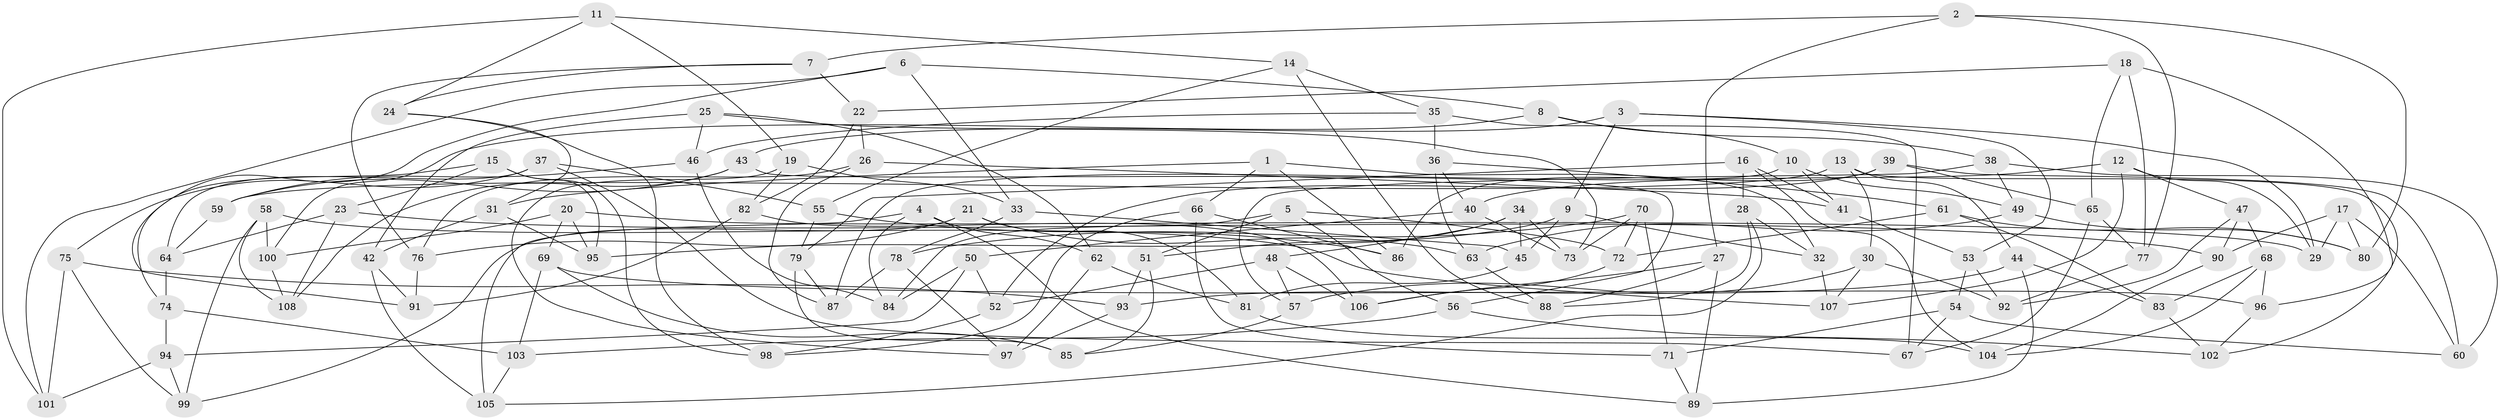 // coarse degree distribution, {8: 0.11363636363636363, 9: 0.09090909090909091, 7: 0.022727272727272728, 6: 0.06818181818181818, 11: 0.045454545454545456, 10: 0.06818181818181818, 4: 0.4772727272727273, 5: 0.045454545454545456, 3: 0.06818181818181818}
// Generated by graph-tools (version 1.1) at 2025/54/03/04/25 22:54:04]
// undirected, 108 vertices, 216 edges
graph export_dot {
  node [color=gray90,style=filled];
  1;
  2;
  3;
  4;
  5;
  6;
  7;
  8;
  9;
  10;
  11;
  12;
  13;
  14;
  15;
  16;
  17;
  18;
  19;
  20;
  21;
  22;
  23;
  24;
  25;
  26;
  27;
  28;
  29;
  30;
  31;
  32;
  33;
  34;
  35;
  36;
  37;
  38;
  39;
  40;
  41;
  42;
  43;
  44;
  45;
  46;
  47;
  48;
  49;
  50;
  51;
  52;
  53;
  54;
  55;
  56;
  57;
  58;
  59;
  60;
  61;
  62;
  63;
  64;
  65;
  66;
  67;
  68;
  69;
  70;
  71;
  72;
  73;
  74;
  75;
  76;
  77;
  78;
  79;
  80;
  81;
  82;
  83;
  84;
  85;
  86;
  87;
  88;
  89;
  90;
  91;
  92;
  93;
  94;
  95;
  96;
  97;
  98;
  99;
  100;
  101;
  102;
  103;
  104;
  105;
  106;
  107;
  108;
  1 -- 66;
  1 -- 32;
  1 -- 86;
  1 -- 31;
  2 -- 7;
  2 -- 27;
  2 -- 77;
  2 -- 80;
  3 -- 9;
  3 -- 53;
  3 -- 43;
  3 -- 29;
  4 -- 105;
  4 -- 62;
  4 -- 89;
  4 -- 84;
  5 -- 72;
  5 -- 51;
  5 -- 84;
  5 -- 56;
  6 -- 8;
  6 -- 33;
  6 -- 101;
  6 -- 91;
  7 -- 24;
  7 -- 76;
  7 -- 22;
  8 -- 10;
  8 -- 100;
  8 -- 38;
  9 -- 95;
  9 -- 32;
  9 -- 45;
  10 -- 49;
  10 -- 87;
  10 -- 41;
  11 -- 24;
  11 -- 101;
  11 -- 14;
  11 -- 19;
  12 -- 107;
  12 -- 47;
  12 -- 29;
  12 -- 40;
  13 -- 30;
  13 -- 102;
  13 -- 44;
  13 -- 59;
  14 -- 88;
  14 -- 55;
  14 -- 35;
  15 -- 95;
  15 -- 98;
  15 -- 23;
  15 -- 74;
  16 -- 104;
  16 -- 41;
  16 -- 28;
  16 -- 79;
  17 -- 60;
  17 -- 80;
  17 -- 29;
  17 -- 90;
  18 -- 96;
  18 -- 77;
  18 -- 65;
  18 -- 22;
  19 -- 97;
  19 -- 33;
  19 -- 82;
  20 -- 69;
  20 -- 100;
  20 -- 95;
  20 -- 29;
  21 -- 76;
  21 -- 99;
  21 -- 81;
  21 -- 63;
  22 -- 26;
  22 -- 82;
  23 -- 90;
  23 -- 108;
  23 -- 64;
  24 -- 98;
  24 -- 31;
  25 -- 46;
  25 -- 62;
  25 -- 42;
  25 -- 73;
  26 -- 87;
  26 -- 76;
  26 -- 41;
  27 -- 89;
  27 -- 106;
  27 -- 88;
  28 -- 105;
  28 -- 88;
  28 -- 32;
  30 -- 92;
  30 -- 57;
  30 -- 107;
  31 -- 95;
  31 -- 42;
  32 -- 107;
  33 -- 78;
  33 -- 45;
  34 -- 73;
  34 -- 51;
  34 -- 45;
  34 -- 48;
  35 -- 46;
  35 -- 36;
  35 -- 67;
  36 -- 61;
  36 -- 63;
  36 -- 40;
  37 -- 75;
  37 -- 55;
  37 -- 64;
  37 -- 67;
  38 -- 60;
  38 -- 57;
  38 -- 49;
  39 -- 52;
  39 -- 65;
  39 -- 86;
  39 -- 60;
  40 -- 73;
  40 -- 50;
  41 -- 53;
  42 -- 105;
  42 -- 91;
  43 -- 59;
  43 -- 56;
  43 -- 108;
  44 -- 89;
  44 -- 93;
  44 -- 83;
  45 -- 81;
  46 -- 84;
  46 -- 59;
  47 -- 68;
  47 -- 90;
  47 -- 92;
  48 -- 57;
  48 -- 106;
  48 -- 52;
  49 -- 63;
  49 -- 80;
  50 -- 52;
  50 -- 94;
  50 -- 84;
  51 -- 85;
  51 -- 93;
  52 -- 98;
  53 -- 54;
  53 -- 92;
  54 -- 67;
  54 -- 60;
  54 -- 71;
  55 -- 86;
  55 -- 79;
  56 -- 103;
  56 -- 102;
  57 -- 85;
  58 -- 108;
  58 -- 100;
  58 -- 99;
  58 -- 107;
  59 -- 64;
  61 -- 83;
  61 -- 72;
  61 -- 80;
  62 -- 97;
  62 -- 81;
  63 -- 88;
  64 -- 74;
  65 -- 77;
  65 -- 67;
  66 -- 71;
  66 -- 98;
  66 -- 86;
  68 -- 83;
  68 -- 96;
  68 -- 104;
  69 -- 85;
  69 -- 96;
  69 -- 103;
  70 -- 71;
  70 -- 72;
  70 -- 73;
  70 -- 78;
  71 -- 89;
  72 -- 106;
  74 -- 103;
  74 -- 94;
  75 -- 101;
  75 -- 99;
  75 -- 93;
  76 -- 91;
  77 -- 92;
  78 -- 97;
  78 -- 87;
  79 -- 87;
  79 -- 85;
  81 -- 104;
  82 -- 91;
  82 -- 106;
  83 -- 102;
  90 -- 104;
  93 -- 97;
  94 -- 99;
  94 -- 101;
  96 -- 102;
  100 -- 108;
  103 -- 105;
}
